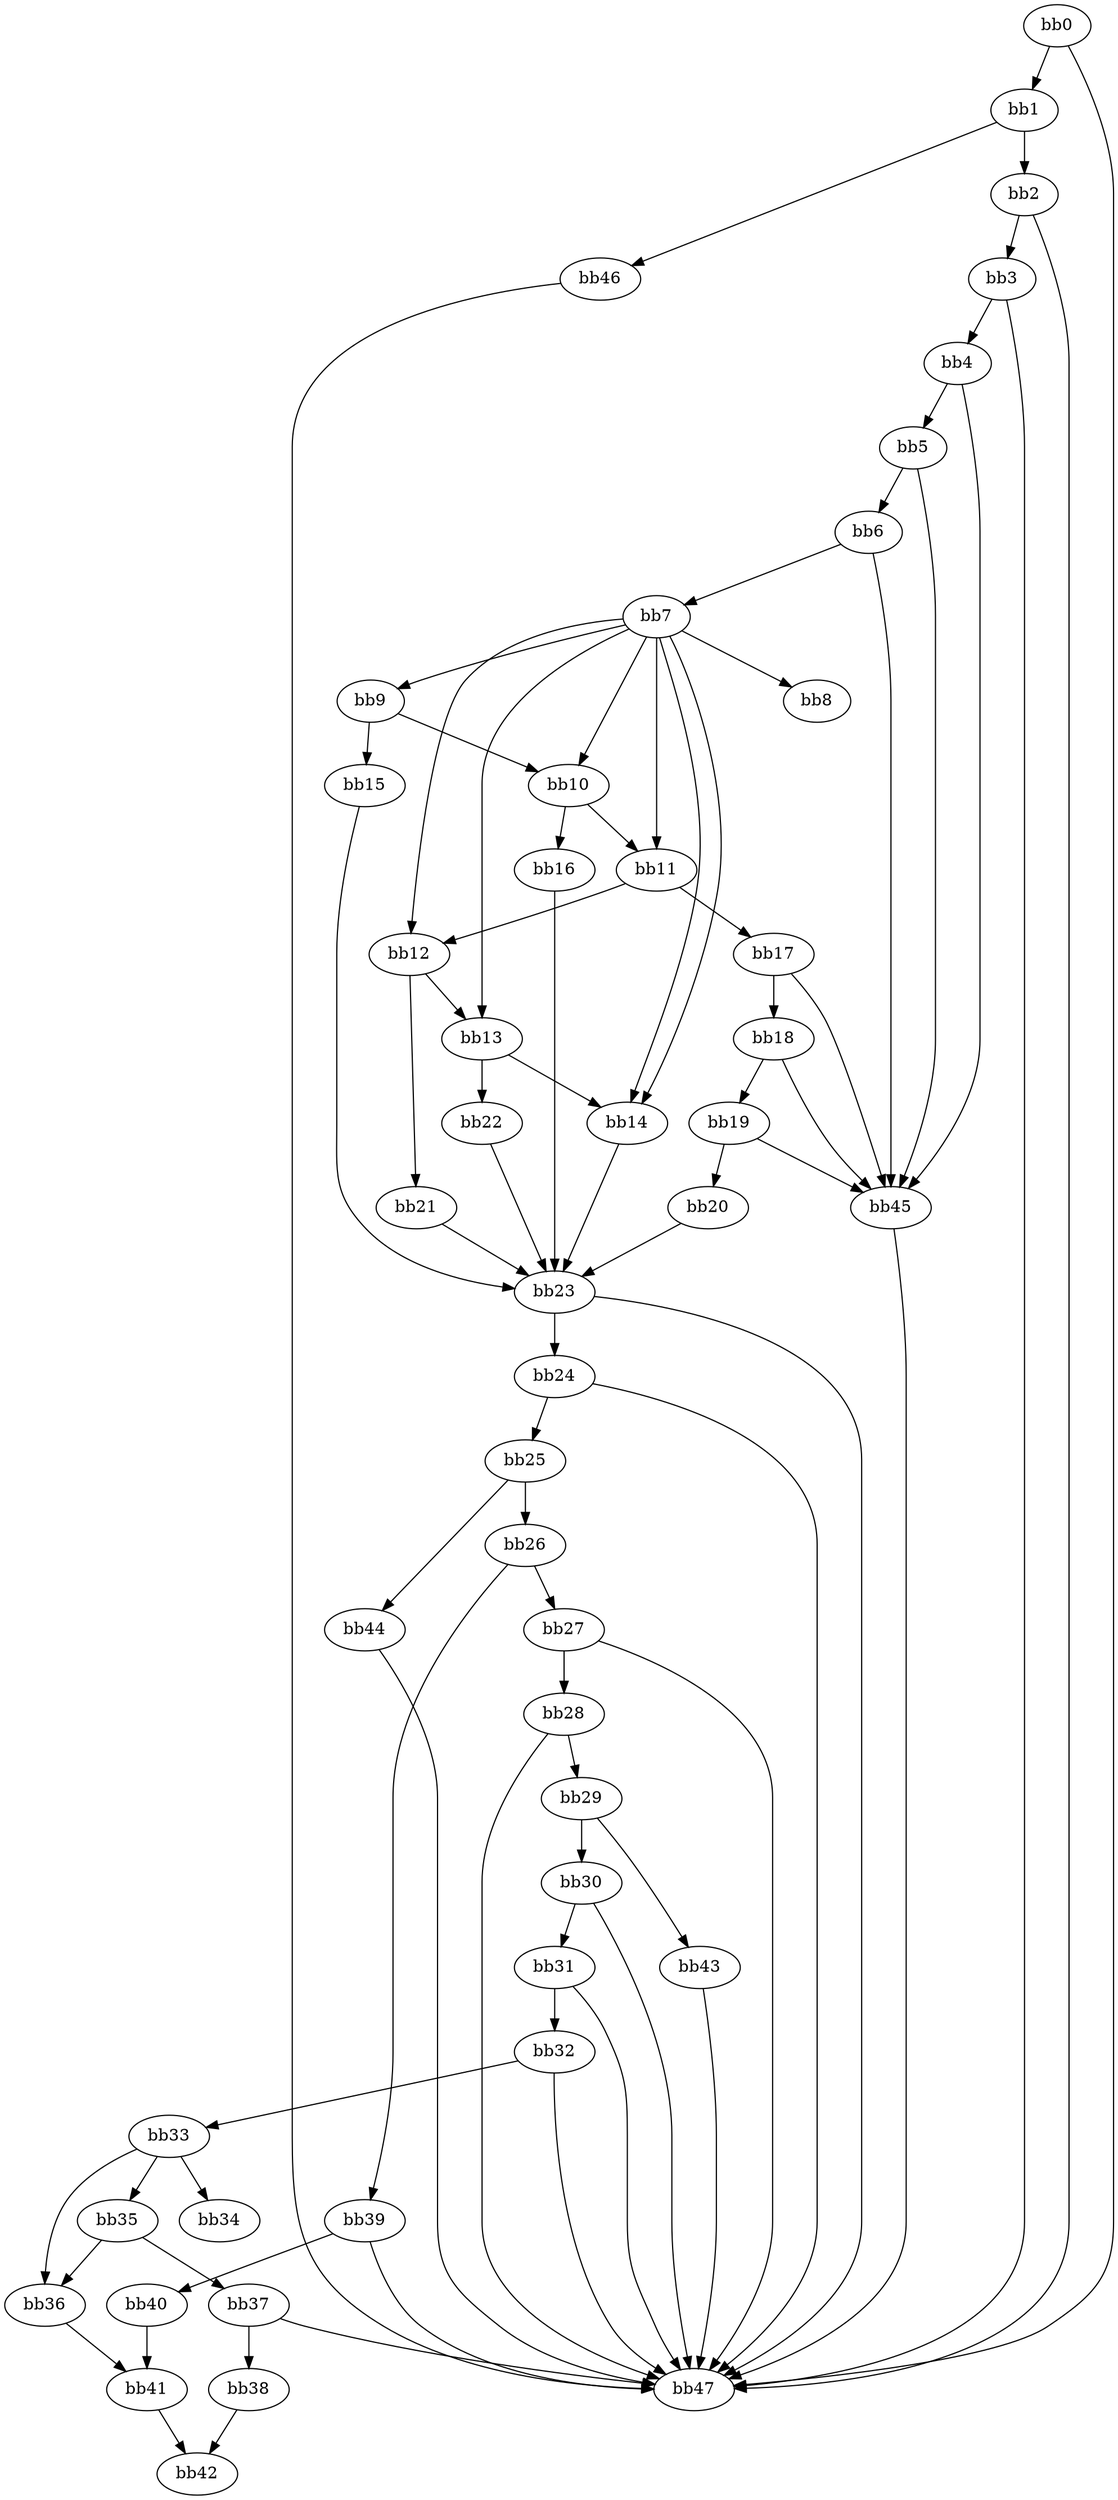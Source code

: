 digraph {
    0 [ label = "bb0\l" ]
    1 [ label = "bb1\l" ]
    2 [ label = "bb2\l" ]
    3 [ label = "bb3\l" ]
    4 [ label = "bb4\l" ]
    5 [ label = "bb5\l" ]
    6 [ label = "bb6\l" ]
    7 [ label = "bb7\l" ]
    8 [ label = "bb8\l" ]
    9 [ label = "bb9\l" ]
    10 [ label = "bb10\l" ]
    11 [ label = "bb11\l" ]
    12 [ label = "bb12\l" ]
    13 [ label = "bb13\l" ]
    14 [ label = "bb14\l" ]
    15 [ label = "bb15\l" ]
    16 [ label = "bb16\l" ]
    17 [ label = "bb17\l" ]
    18 [ label = "bb18\l" ]
    19 [ label = "bb19\l" ]
    20 [ label = "bb20\l" ]
    21 [ label = "bb21\l" ]
    22 [ label = "bb22\l" ]
    23 [ label = "bb23\l" ]
    24 [ label = "bb24\l" ]
    25 [ label = "bb25\l" ]
    26 [ label = "bb26\l" ]
    27 [ label = "bb27\l" ]
    28 [ label = "bb28\l" ]
    29 [ label = "bb29\l" ]
    30 [ label = "bb30\l" ]
    31 [ label = "bb31\l" ]
    32 [ label = "bb32\l" ]
    33 [ label = "bb33\l" ]
    34 [ label = "bb34\l" ]
    35 [ label = "bb35\l" ]
    36 [ label = "bb36\l" ]
    37 [ label = "bb37\l" ]
    38 [ label = "bb38\l" ]
    39 [ label = "bb39\l" ]
    40 [ label = "bb40\l" ]
    41 [ label = "bb41\l" ]
    42 [ label = "bb42\l" ]
    43 [ label = "bb43\l" ]
    44 [ label = "bb44\l" ]
    45 [ label = "bb45\l" ]
    46 [ label = "bb46\l" ]
    47 [ label = "bb47\l" ]
    0 -> 1 [ ]
    0 -> 47 [ ]
    1 -> 2 [ ]
    1 -> 46 [ ]
    2 -> 3 [ ]
    2 -> 47 [ ]
    3 -> 4 [ ]
    3 -> 47 [ ]
    4 -> 5 [ ]
    4 -> 45 [ ]
    5 -> 6 [ ]
    5 -> 45 [ ]
    6 -> 7 [ ]
    6 -> 45 [ ]
    7 -> 8 [ ]
    7 -> 9 [ ]
    7 -> 10 [ ]
    7 -> 11 [ ]
    7 -> 12 [ ]
    7 -> 13 [ ]
    7 -> 14 [ ]
    7 -> 14 [ ]
    9 -> 10 [ ]
    9 -> 15 [ ]
    10 -> 11 [ ]
    10 -> 16 [ ]
    11 -> 12 [ ]
    11 -> 17 [ ]
    12 -> 13 [ ]
    12 -> 21 [ ]
    13 -> 14 [ ]
    13 -> 22 [ ]
    14 -> 23 [ ]
    15 -> 23 [ ]
    16 -> 23 [ ]
    17 -> 18 [ ]
    17 -> 45 [ ]
    18 -> 19 [ ]
    18 -> 45 [ ]
    19 -> 20 [ ]
    19 -> 45 [ ]
    20 -> 23 [ ]
    21 -> 23 [ ]
    22 -> 23 [ ]
    23 -> 24 [ ]
    23 -> 47 [ ]
    24 -> 25 [ ]
    24 -> 47 [ ]
    25 -> 26 [ ]
    25 -> 44 [ ]
    26 -> 27 [ ]
    26 -> 39 [ ]
    27 -> 28 [ ]
    27 -> 47 [ ]
    28 -> 29 [ ]
    28 -> 47 [ ]
    29 -> 30 [ ]
    29 -> 43 [ ]
    30 -> 31 [ ]
    30 -> 47 [ ]
    31 -> 32 [ ]
    31 -> 47 [ ]
    32 -> 33 [ ]
    32 -> 47 [ ]
    33 -> 34 [ ]
    33 -> 35 [ ]
    33 -> 36 [ ]
    35 -> 36 [ ]
    35 -> 37 [ ]
    36 -> 41 [ ]
    37 -> 38 [ ]
    37 -> 47 [ ]
    38 -> 42 [ ]
    39 -> 40 [ ]
    39 -> 47 [ ]
    40 -> 41 [ ]
    41 -> 42 [ ]
    43 -> 47 [ ]
    44 -> 47 [ ]
    45 -> 47 [ ]
    46 -> 47 [ ]
}

